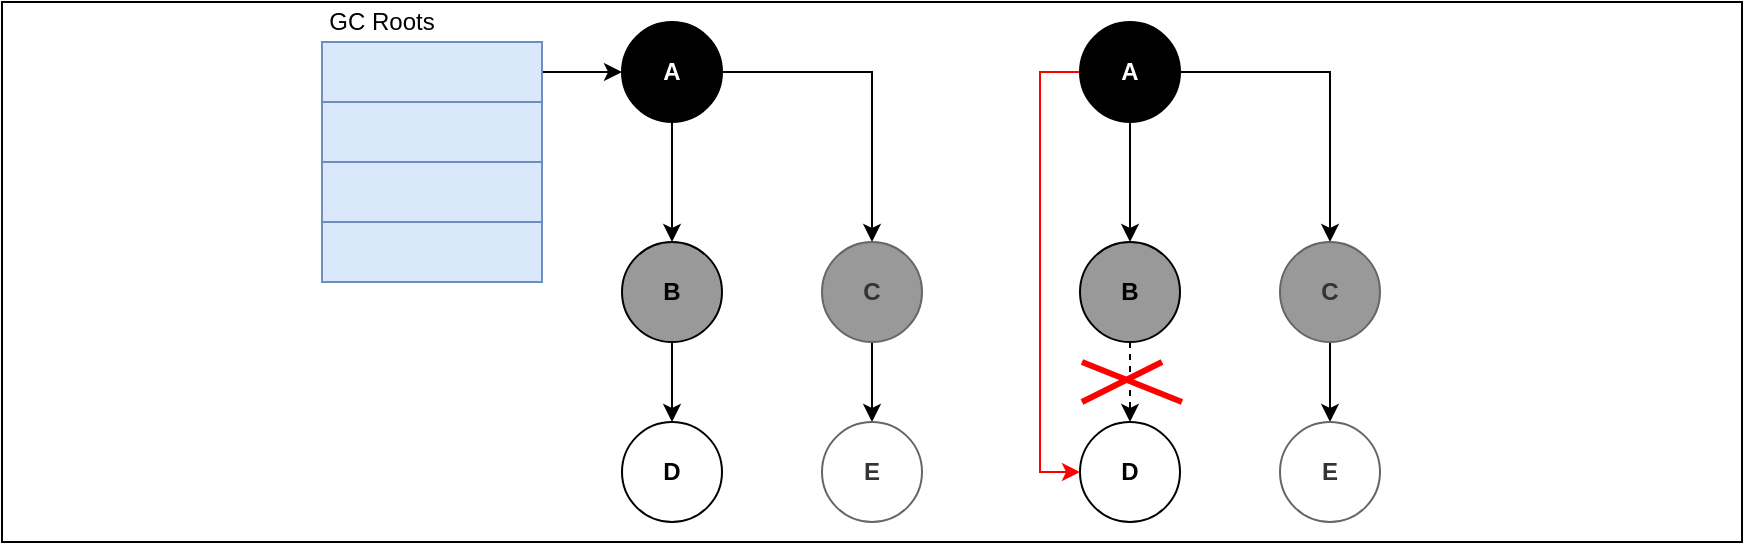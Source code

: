 <mxfile version="13.6.2" type="device" pages="2"><diagram id="UNIOmTtDZK9BCpNJ_UBq" name="错标"><mxGraphModel dx="1773" dy="611" grid="1" gridSize="10" guides="1" tooltips="1" connect="1" arrows="1" fold="1" page="1" pageScale="1" pageWidth="827" pageHeight="1169" math="0" shadow="0"><root><mxCell id="0"/><mxCell id="1" parent="0"/><mxCell id="Gw6xrCn0Nmnw1-EV7P_t-25" value="" style="rounded=0;whiteSpace=wrap;html=1;fontColor=#FFFFFF;fillColor=#FFFFFF;" parent="1" vertex="1"><mxGeometry x="-200" y="140" width="870" height="270" as="geometry"/></mxCell><mxCell id="Gw6xrCn0Nmnw1-EV7P_t-3" value="" style="edgeStyle=orthogonalEdgeStyle;rounded=0;orthogonalLoop=1;jettySize=auto;html=1;" parent="1" source="Gw6xrCn0Nmnw1-EV7P_t-1" target="Gw6xrCn0Nmnw1-EV7P_t-2" edge="1"><mxGeometry relative="1" as="geometry"/></mxCell><mxCell id="Gw6xrCn0Nmnw1-EV7P_t-7" value="" style="edgeStyle=orthogonalEdgeStyle;rounded=0;orthogonalLoop=1;jettySize=auto;html=1;" parent="1" source="Gw6xrCn0Nmnw1-EV7P_t-1" target="Gw6xrCn0Nmnw1-EV7P_t-6" edge="1"><mxGeometry relative="1" as="geometry"/></mxCell><mxCell id="Gw6xrCn0Nmnw1-EV7P_t-1" value="A" style="ellipse;whiteSpace=wrap;html=1;aspect=fixed;fillColor=#000000;fontColor=#FFFFFF;fontStyle=1" parent="1" vertex="1"><mxGeometry x="110" y="150" width="50" height="50" as="geometry"/></mxCell><mxCell id="Gw6xrCn0Nmnw1-EV7P_t-5" value="" style="edgeStyle=orthogonalEdgeStyle;rounded=0;orthogonalLoop=1;jettySize=auto;html=1;" parent="1" source="Gw6xrCn0Nmnw1-EV7P_t-2" target="Gw6xrCn0Nmnw1-EV7P_t-4" edge="1"><mxGeometry relative="1" as="geometry"/></mxCell><mxCell id="Gw6xrCn0Nmnw1-EV7P_t-2" value="B" style="ellipse;whiteSpace=wrap;html=1;aspect=fixed;fillColor=#999999;fontStyle=1" parent="1" vertex="1"><mxGeometry x="110" y="260" width="50" height="50" as="geometry"/></mxCell><mxCell id="Gw6xrCn0Nmnw1-EV7P_t-4" value="D" style="ellipse;whiteSpace=wrap;html=1;aspect=fixed;fontStyle=1" parent="1" vertex="1"><mxGeometry x="110" y="350" width="50" height="50" as="geometry"/></mxCell><mxCell id="bm6k1J3733GyjtsRYxcY-2" value="" style="edgeStyle=orthogonalEdgeStyle;rounded=0;orthogonalLoop=1;jettySize=auto;html=1;" edge="1" parent="1" source="Gw6xrCn0Nmnw1-EV7P_t-6" target="bm6k1J3733GyjtsRYxcY-1"><mxGeometry relative="1" as="geometry"/></mxCell><mxCell id="Gw6xrCn0Nmnw1-EV7P_t-6" value="C" style="ellipse;whiteSpace=wrap;html=1;aspect=fixed;strokeColor=#666666;fontColor=#333333;fillColor=#999999;fontStyle=1" parent="1" vertex="1"><mxGeometry x="210" y="260" width="50" height="50" as="geometry"/></mxCell><mxCell id="Gw6xrCn0Nmnw1-EV7P_t-12" style="edgeStyle=orthogonalEdgeStyle;rounded=0;orthogonalLoop=1;jettySize=auto;html=1;exitX=1;exitY=0.5;exitDx=0;exitDy=0;entryX=0;entryY=0.5;entryDx=0;entryDy=0;" parent="1" source="Gw6xrCn0Nmnw1-EV7P_t-8" target="Gw6xrCn0Nmnw1-EV7P_t-1" edge="1"><mxGeometry relative="1" as="geometry"/></mxCell><mxCell id="Gw6xrCn0Nmnw1-EV7P_t-8" value="" style="rounded=0;whiteSpace=wrap;html=1;fillColor=#dae8fc;strokeColor=#6c8ebf;" parent="1" vertex="1"><mxGeometry x="-40" y="160" width="110" height="30" as="geometry"/></mxCell><mxCell id="Gw6xrCn0Nmnw1-EV7P_t-9" value="" style="rounded=0;whiteSpace=wrap;html=1;fillColor=#dae8fc;strokeColor=#6c8ebf;" parent="1" vertex="1"><mxGeometry x="-40" y="190" width="110" height="30" as="geometry"/></mxCell><mxCell id="Gw6xrCn0Nmnw1-EV7P_t-10" value="" style="rounded=0;whiteSpace=wrap;html=1;fillColor=#dae8fc;strokeColor=#6c8ebf;" parent="1" vertex="1"><mxGeometry x="-40" y="220" width="110" height="30" as="geometry"/></mxCell><mxCell id="Gw6xrCn0Nmnw1-EV7P_t-11" value="" style="rounded=0;whiteSpace=wrap;html=1;fillColor=#dae8fc;strokeColor=#6c8ebf;" parent="1" vertex="1"><mxGeometry x="-40" y="250" width="110" height="30" as="geometry"/></mxCell><mxCell id="Gw6xrCn0Nmnw1-EV7P_t-13" value="GC Roots" style="text;html=1;strokeColor=none;fillColor=none;align=center;verticalAlign=middle;whiteSpace=wrap;rounded=0;" parent="1" vertex="1"><mxGeometry x="-40" y="140" width="60" height="20" as="geometry"/></mxCell><mxCell id="Gw6xrCn0Nmnw1-EV7P_t-14" value="" style="edgeStyle=orthogonalEdgeStyle;rounded=0;orthogonalLoop=1;jettySize=auto;html=1;" parent="1" source="Gw6xrCn0Nmnw1-EV7P_t-16" target="Gw6xrCn0Nmnw1-EV7P_t-18" edge="1"><mxGeometry relative="1" as="geometry"/></mxCell><mxCell id="Gw6xrCn0Nmnw1-EV7P_t-15" value="" style="edgeStyle=orthogonalEdgeStyle;rounded=0;orthogonalLoop=1;jettySize=auto;html=1;" parent="1" source="Gw6xrCn0Nmnw1-EV7P_t-16" target="Gw6xrCn0Nmnw1-EV7P_t-20" edge="1"><mxGeometry relative="1" as="geometry"/></mxCell><mxCell id="Gw6xrCn0Nmnw1-EV7P_t-24" style="edgeStyle=orthogonalEdgeStyle;rounded=0;orthogonalLoop=1;jettySize=auto;html=1;exitX=0;exitY=0.5;exitDx=0;exitDy=0;entryX=0;entryY=0.5;entryDx=0;entryDy=0;strokeWidth=1;fontColor=#FFFFFF;strokeColor=#FF0000;" parent="1" source="Gw6xrCn0Nmnw1-EV7P_t-16" target="Gw6xrCn0Nmnw1-EV7P_t-19" edge="1"><mxGeometry relative="1" as="geometry"/></mxCell><mxCell id="Gw6xrCn0Nmnw1-EV7P_t-16" value="A" style="ellipse;whiteSpace=wrap;html=1;aspect=fixed;fillColor=#000000;fontColor=#FFFFFF;fontStyle=1" parent="1" vertex="1"><mxGeometry x="339" y="150" width="50" height="50" as="geometry"/></mxCell><mxCell id="Gw6xrCn0Nmnw1-EV7P_t-17" value="" style="edgeStyle=orthogonalEdgeStyle;rounded=0;orthogonalLoop=1;jettySize=auto;html=1;dashed=1;" parent="1" source="Gw6xrCn0Nmnw1-EV7P_t-18" target="Gw6xrCn0Nmnw1-EV7P_t-19" edge="1"><mxGeometry relative="1" as="geometry"/></mxCell><mxCell id="Gw6xrCn0Nmnw1-EV7P_t-18" value="B" style="ellipse;whiteSpace=wrap;html=1;aspect=fixed;fillColor=#999999;fontStyle=1" parent="1" vertex="1"><mxGeometry x="339" y="260" width="50" height="50" as="geometry"/></mxCell><mxCell id="Gw6xrCn0Nmnw1-EV7P_t-19" value="D" style="ellipse;whiteSpace=wrap;html=1;aspect=fixed;fontStyle=1" parent="1" vertex="1"><mxGeometry x="339" y="350" width="50" height="50" as="geometry"/></mxCell><mxCell id="bm6k1J3733GyjtsRYxcY-5" value="" style="edgeStyle=orthogonalEdgeStyle;rounded=0;orthogonalLoop=1;jettySize=auto;html=1;" edge="1" parent="1" source="Gw6xrCn0Nmnw1-EV7P_t-20" target="bm6k1J3733GyjtsRYxcY-4"><mxGeometry relative="1" as="geometry"/></mxCell><mxCell id="Gw6xrCn0Nmnw1-EV7P_t-20" value="C" style="ellipse;whiteSpace=wrap;html=1;aspect=fixed;strokeColor=#666666;fontColor=#333333;fillColor=#999999;fontStyle=1" parent="1" vertex="1"><mxGeometry x="439" y="260" width="50" height="50" as="geometry"/></mxCell><mxCell id="Gw6xrCn0Nmnw1-EV7P_t-22" value="" style="endArrow=none;html=1;strokeWidth=3;strokeColor=#FF0000;" parent="1" edge="1"><mxGeometry width="50" height="50" relative="1" as="geometry"><mxPoint x="390" y="340" as="sourcePoint"/><mxPoint x="340" y="320" as="targetPoint"/></mxGeometry></mxCell><mxCell id="Gw6xrCn0Nmnw1-EV7P_t-23" value="" style="endArrow=none;html=1;strokeWidth=3;strokeColor=#FF0000;" parent="1" edge="1"><mxGeometry width="50" height="50" relative="1" as="geometry"><mxPoint x="340" y="340" as="sourcePoint"/><mxPoint x="380" y="320" as="targetPoint"/></mxGeometry></mxCell><mxCell id="bm6k1J3733GyjtsRYxcY-1" value="E" style="ellipse;whiteSpace=wrap;html=1;aspect=fixed;strokeColor=#666666;fontColor=#333333;fontStyle=1;fillColor=#FFFFFF;" vertex="1" parent="1"><mxGeometry x="210" y="350" width="50" height="50" as="geometry"/></mxCell><mxCell id="bm6k1J3733GyjtsRYxcY-4" value="E" style="ellipse;whiteSpace=wrap;html=1;aspect=fixed;strokeColor=#666666;fontColor=#333333;fontStyle=1;fillColor=#FFFFFF;" vertex="1" parent="1"><mxGeometry x="439" y="350" width="50" height="50" as="geometry"/></mxCell></root></mxGraphModel></diagram><diagram id="dNSuqfUZB5CcL9H45T-4" name="漏标"><mxGraphModel dx="1773" dy="611" grid="1" gridSize="10" guides="1" tooltips="1" connect="1" arrows="1" fold="1" page="1" pageScale="1" pageWidth="827" pageHeight="1169" math="0" shadow="0"><root><mxCell id="oZDJtXLWIlDK0BTcwHt3-0"/><mxCell id="oZDJtXLWIlDK0BTcwHt3-1" parent="oZDJtXLWIlDK0BTcwHt3-0"/><mxCell id="oZDJtXLWIlDK0BTcwHt3-39" value="" style="rounded=0;whiteSpace=wrap;html=1;fontColor=#FFFFFF;fillColor=#FFFFFF;" vertex="1" parent="oZDJtXLWIlDK0BTcwHt3-1"><mxGeometry x="-170" y="140" width="810" height="270" as="geometry"/></mxCell><mxCell id="oZDJtXLWIlDK0BTcwHt3-3" value="" style="edgeStyle=orthogonalEdgeStyle;rounded=0;orthogonalLoop=1;jettySize=auto;html=1;" edge="1" parent="oZDJtXLWIlDK0BTcwHt3-1" source="oZDJtXLWIlDK0BTcwHt3-5" target="oZDJtXLWIlDK0BTcwHt3-7"><mxGeometry relative="1" as="geometry"/></mxCell><mxCell id="oZDJtXLWIlDK0BTcwHt3-4" value="" style="edgeStyle=orthogonalEdgeStyle;rounded=0;orthogonalLoop=1;jettySize=auto;html=1;" edge="1" parent="oZDJtXLWIlDK0BTcwHt3-1" source="oZDJtXLWIlDK0BTcwHt3-5" target="oZDJtXLWIlDK0BTcwHt3-10"><mxGeometry relative="1" as="geometry"/></mxCell><mxCell id="oZDJtXLWIlDK0BTcwHt3-5" value="A" style="ellipse;whiteSpace=wrap;html=1;aspect=fixed;fillColor=#000000;fontColor=#FFFFFF;fontStyle=1" vertex="1" parent="oZDJtXLWIlDK0BTcwHt3-1"><mxGeometry x="110" y="150" width="50" height="50" as="geometry"/></mxCell><mxCell id="oZDJtXLWIlDK0BTcwHt3-6" value="" style="edgeStyle=orthogonalEdgeStyle;rounded=0;orthogonalLoop=1;jettySize=auto;html=1;" edge="1" parent="oZDJtXLWIlDK0BTcwHt3-1" source="oZDJtXLWIlDK0BTcwHt3-7" target="oZDJtXLWIlDK0BTcwHt3-8"><mxGeometry relative="1" as="geometry"/></mxCell><mxCell id="oZDJtXLWIlDK0BTcwHt3-7" value="B" style="ellipse;whiteSpace=wrap;html=1;aspect=fixed;fontStyle=1;fillColor=#000000;fontColor=#FFFFFF;" vertex="1" parent="oZDJtXLWIlDK0BTcwHt3-1"><mxGeometry x="110" y="260" width="50" height="50" as="geometry"/></mxCell><mxCell id="oZDJtXLWIlDK0BTcwHt3-8" value="D" style="ellipse;whiteSpace=wrap;html=1;aspect=fixed;fontStyle=1;fillColor=#000000;fontColor=#FFFFFF;" vertex="1" parent="oZDJtXLWIlDK0BTcwHt3-1"><mxGeometry x="110" y="350" width="50" height="50" as="geometry"/></mxCell><mxCell id="oZDJtXLWIlDK0BTcwHt3-9" value="" style="edgeStyle=orthogonalEdgeStyle;rounded=0;orthogonalLoop=1;jettySize=auto;html=1;" edge="1" parent="oZDJtXLWIlDK0BTcwHt3-1" source="oZDJtXLWIlDK0BTcwHt3-10" target="oZDJtXLWIlDK0BTcwHt3-28"><mxGeometry relative="1" as="geometry"/></mxCell><mxCell id="oZDJtXLWIlDK0BTcwHt3-10" value="C" style="ellipse;whiteSpace=wrap;html=1;aspect=fixed;strokeColor=#666666;fontColor=#333333;fillColor=#999999;fontStyle=1" vertex="1" parent="oZDJtXLWIlDK0BTcwHt3-1"><mxGeometry x="210" y="260" width="50" height="50" as="geometry"/></mxCell><mxCell id="oZDJtXLWIlDK0BTcwHt3-11" style="edgeStyle=orthogonalEdgeStyle;rounded=0;orthogonalLoop=1;jettySize=auto;html=1;exitX=1;exitY=0.5;exitDx=0;exitDy=0;entryX=0;entryY=0.5;entryDx=0;entryDy=0;" edge="1" parent="oZDJtXLWIlDK0BTcwHt3-1" source="oZDJtXLWIlDK0BTcwHt3-12" target="oZDJtXLWIlDK0BTcwHt3-5"><mxGeometry relative="1" as="geometry"/></mxCell><mxCell id="oZDJtXLWIlDK0BTcwHt3-12" value="" style="rounded=0;whiteSpace=wrap;html=1;fillColor=#dae8fc;strokeColor=#6c8ebf;" vertex="1" parent="oZDJtXLWIlDK0BTcwHt3-1"><mxGeometry x="-40" y="160" width="110" height="30" as="geometry"/></mxCell><mxCell id="oZDJtXLWIlDK0BTcwHt3-13" value="" style="rounded=0;whiteSpace=wrap;html=1;fillColor=#dae8fc;strokeColor=#6c8ebf;" vertex="1" parent="oZDJtXLWIlDK0BTcwHt3-1"><mxGeometry x="-40" y="190" width="110" height="30" as="geometry"/></mxCell><mxCell id="oZDJtXLWIlDK0BTcwHt3-14" value="" style="rounded=0;whiteSpace=wrap;html=1;fillColor=#dae8fc;strokeColor=#6c8ebf;" vertex="1" parent="oZDJtXLWIlDK0BTcwHt3-1"><mxGeometry x="-40" y="220" width="110" height="30" as="geometry"/></mxCell><mxCell id="oZDJtXLWIlDK0BTcwHt3-15" value="" style="rounded=0;whiteSpace=wrap;html=1;fillColor=#dae8fc;strokeColor=#6c8ebf;" vertex="1" parent="oZDJtXLWIlDK0BTcwHt3-1"><mxGeometry x="-40" y="250" width="110" height="30" as="geometry"/></mxCell><mxCell id="oZDJtXLWIlDK0BTcwHt3-16" value="GC Roots" style="text;html=1;strokeColor=none;fillColor=none;align=center;verticalAlign=middle;whiteSpace=wrap;rounded=0;" vertex="1" parent="oZDJtXLWIlDK0BTcwHt3-1"><mxGeometry x="-40" y="140" width="60" height="20" as="geometry"/></mxCell><mxCell id="oZDJtXLWIlDK0BTcwHt3-17" value="" style="edgeStyle=orthogonalEdgeStyle;rounded=0;orthogonalLoop=1;jettySize=auto;html=1;" edge="1" parent="oZDJtXLWIlDK0BTcwHt3-1" target="oZDJtXLWIlDK0BTcwHt3-22"><mxGeometry relative="1" as="geometry"><mxPoint x="364" y="200" as="sourcePoint"/></mxGeometry></mxCell><mxCell id="oZDJtXLWIlDK0BTcwHt3-21" value="" style="edgeStyle=orthogonalEdgeStyle;rounded=0;orthogonalLoop=1;jettySize=auto;html=1;dashed=1;" edge="1" parent="oZDJtXLWIlDK0BTcwHt3-1" target="oZDJtXLWIlDK0BTcwHt3-23"><mxGeometry relative="1" as="geometry"><mxPoint x="364" y="310" as="sourcePoint"/></mxGeometry></mxCell><mxCell id="oZDJtXLWIlDK0BTcwHt3-24" value="" style="edgeStyle=orthogonalEdgeStyle;rounded=0;orthogonalLoop=1;jettySize=auto;html=1;" edge="1" parent="oZDJtXLWIlDK0BTcwHt3-1" target="oZDJtXLWIlDK0BTcwHt3-29"><mxGeometry relative="1" as="geometry"><mxPoint x="464" y="310" as="sourcePoint"/></mxGeometry></mxCell><mxCell id="oZDJtXLWIlDK0BTcwHt3-26" value="" style="endArrow=none;html=1;strokeWidth=3;strokeColor=#FF0000;" edge="1" parent="oZDJtXLWIlDK0BTcwHt3-1"><mxGeometry width="50" height="50" relative="1" as="geometry"><mxPoint x="390" y="340" as="sourcePoint"/><mxPoint x="340" y="320" as="targetPoint"/></mxGeometry></mxCell><mxCell id="oZDJtXLWIlDK0BTcwHt3-27" value="" style="endArrow=none;html=1;strokeWidth=3;strokeColor=#FF0000;" edge="1" parent="oZDJtXLWIlDK0BTcwHt3-1"><mxGeometry width="50" height="50" relative="1" as="geometry"><mxPoint x="340" y="340" as="sourcePoint"/><mxPoint x="380" y="320" as="targetPoint"/></mxGeometry></mxCell><mxCell id="oZDJtXLWIlDK0BTcwHt3-28" value="E" style="ellipse;whiteSpace=wrap;html=1;aspect=fixed;strokeColor=#666666;fontColor=#333333;fontStyle=1;fillColor=#FFFFFF;" vertex="1" parent="oZDJtXLWIlDK0BTcwHt3-1"><mxGeometry x="210" y="350" width="50" height="50" as="geometry"/></mxCell><mxCell id="oZDJtXLWIlDK0BTcwHt3-30" value="" style="edgeStyle=orthogonalEdgeStyle;rounded=0;orthogonalLoop=1;jettySize=auto;html=1;" edge="1" parent="oZDJtXLWIlDK0BTcwHt3-1" source="oZDJtXLWIlDK0BTcwHt3-32" target="oZDJtXLWIlDK0BTcwHt3-34"><mxGeometry relative="1" as="geometry"/></mxCell><mxCell id="oZDJtXLWIlDK0BTcwHt3-31" value="" style="edgeStyle=orthogonalEdgeStyle;rounded=0;orthogonalLoop=1;jettySize=auto;html=1;" edge="1" parent="oZDJtXLWIlDK0BTcwHt3-1" source="oZDJtXLWIlDK0BTcwHt3-32" target="oZDJtXLWIlDK0BTcwHt3-37"><mxGeometry relative="1" as="geometry"/></mxCell><mxCell id="oZDJtXLWIlDK0BTcwHt3-32" value="A" style="ellipse;whiteSpace=wrap;html=1;aspect=fixed;fillColor=#000000;fontColor=#FFFFFF;fontStyle=1" vertex="1" parent="oZDJtXLWIlDK0BTcwHt3-1"><mxGeometry x="338" y="150" width="50" height="50" as="geometry"/></mxCell><mxCell id="oZDJtXLWIlDK0BTcwHt3-33" value="" style="edgeStyle=orthogonalEdgeStyle;rounded=0;orthogonalLoop=1;jettySize=auto;html=1;" edge="1" parent="oZDJtXLWIlDK0BTcwHt3-1" source="oZDJtXLWIlDK0BTcwHt3-34" target="oZDJtXLWIlDK0BTcwHt3-35"><mxGeometry relative="1" as="geometry"/></mxCell><mxCell id="oZDJtXLWIlDK0BTcwHt3-34" value="B" style="ellipse;whiteSpace=wrap;html=1;aspect=fixed;fontStyle=1;fillColor=#000000;fontColor=#FFFFFF;" vertex="1" parent="oZDJtXLWIlDK0BTcwHt3-1"><mxGeometry x="338" y="260" width="50" height="50" as="geometry"/></mxCell><mxCell id="oZDJtXLWIlDK0BTcwHt3-35" value="D" style="ellipse;whiteSpace=wrap;html=1;aspect=fixed;fontStyle=1;fillColor=#000000;fontColor=#FFFFFF;" vertex="1" parent="oZDJtXLWIlDK0BTcwHt3-1"><mxGeometry x="338" y="350" width="50" height="50" as="geometry"/></mxCell><mxCell id="oZDJtXLWIlDK0BTcwHt3-36" value="" style="edgeStyle=orthogonalEdgeStyle;rounded=0;orthogonalLoop=1;jettySize=auto;html=1;" edge="1" parent="oZDJtXLWIlDK0BTcwHt3-1" source="oZDJtXLWIlDK0BTcwHt3-37" target="oZDJtXLWIlDK0BTcwHt3-38"><mxGeometry relative="1" as="geometry"/></mxCell><mxCell id="oZDJtXLWIlDK0BTcwHt3-37" value="C" style="ellipse;whiteSpace=wrap;html=1;aspect=fixed;strokeColor=#666666;fontColor=#333333;fillColor=#999999;fontStyle=1" vertex="1" parent="oZDJtXLWIlDK0BTcwHt3-1"><mxGeometry x="438" y="260" width="50" height="50" as="geometry"/></mxCell><mxCell id="oZDJtXLWIlDK0BTcwHt3-38" value="E" style="ellipse;whiteSpace=wrap;html=1;aspect=fixed;strokeColor=#666666;fontColor=#333333;fontStyle=1;fillColor=#FFFFFF;" vertex="1" parent="oZDJtXLWIlDK0BTcwHt3-1"><mxGeometry x="438" y="350" width="50" height="50" as="geometry"/></mxCell></root></mxGraphModel></diagram></mxfile>
